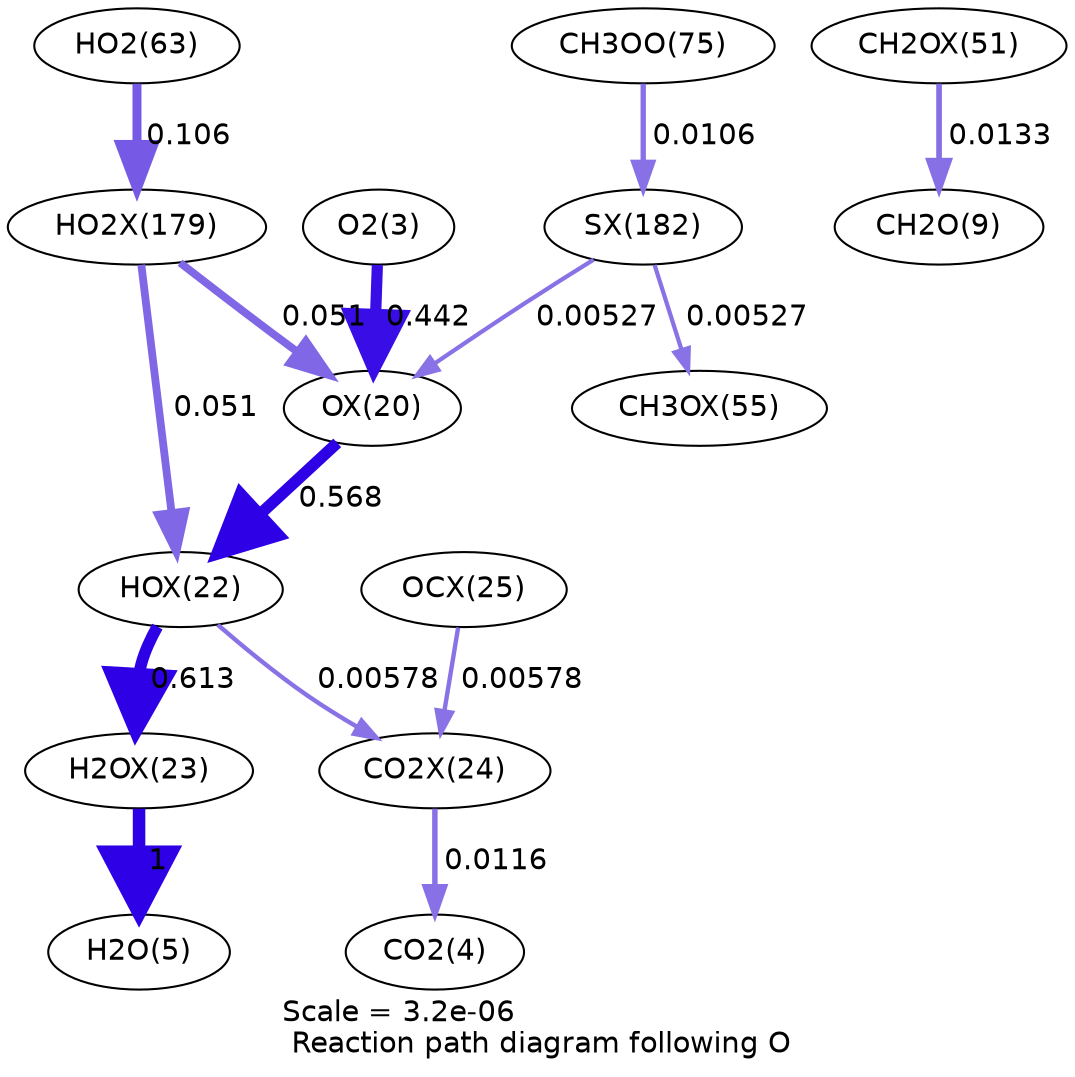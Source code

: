 digraph reaction_paths {
center=1;
s5 -> s64[fontname="Helvetica", penwidth=5.38, arrowsize=2.69, color="0.7, 0.942, 0.9"
, label=" 0.442"];
s64 -> s66[fontname="Helvetica", penwidth=5.57, arrowsize=2.79, color="0.7, 1.07, 0.9"
, label=" 0.568"];
s87 -> s64[fontname="Helvetica", penwidth=2.04, arrowsize=1.02, color="0.7, 0.505, 0.9"
, label=" 0.00527"];
s86 -> s64[fontname="Helvetica", penwidth=3.75, arrowsize=1.88, color="0.7, 0.551, 0.9"
, label=" 0.051"];
s66 -> s67[fontname="Helvetica", penwidth=5.63, arrowsize=2.82, color="0.7, 1.11, 0.9"
, label=" 0.613"];
s66 -> s68[fontname="Helvetica", penwidth=2.11, arrowsize=1.05, color="0.7, 0.506, 0.9"
, label=" 0.00578"];
s86 -> s66[fontname="Helvetica", penwidth=3.75, arrowsize=1.88, color="0.7, 0.551, 0.9"
, label=" 0.051"];
s67 -> s7[fontname="Helvetica", penwidth=6, arrowsize=3, color="0.7, 1.5, 0.9"
, label=" 1"];
s28 -> s87[fontname="Helvetica", penwidth=2.57, arrowsize=1.29, color="0.7, 0.511, 0.9"
, label=" 0.0106"];
s87 -> s81[fontname="Helvetica", penwidth=2.04, arrowsize=1.02, color="0.7, 0.505, 0.9"
, label=" 0.00527"];
s69 -> s68[fontname="Helvetica", penwidth=2.11, arrowsize=1.05, color="0.7, 0.506, 0.9"
, label=" 0.00578"];
s68 -> s6[fontname="Helvetica", penwidth=2.63, arrowsize=1.32, color="0.7, 0.512, 0.9"
, label=" 0.0116"];
s79 -> s11[fontname="Helvetica", penwidth=2.74, arrowsize=1.37, color="0.7, 0.513, 0.9"
, label=" 0.0133"];
s23 -> s86[fontname="Helvetica", penwidth=4.31, arrowsize=2.15, color="0.7, 0.606, 0.9"
, label=" 0.106"];
s5 [ fontname="Helvetica", label="O2(3)"];
s6 [ fontname="Helvetica", label="CO2(4)"];
s7 [ fontname="Helvetica", label="H2O(5)"];
s11 [ fontname="Helvetica", label="CH2O(9)"];
s23 [ fontname="Helvetica", label="HO2(63)"];
s28 [ fontname="Helvetica", label="CH3OO(75)"];
s64 [ fontname="Helvetica", label="OX(20)"];
s66 [ fontname="Helvetica", label="HOX(22)"];
s67 [ fontname="Helvetica", label="H2OX(23)"];
s68 [ fontname="Helvetica", label="CO2X(24)"];
s69 [ fontname="Helvetica", label="OCX(25)"];
s79 [ fontname="Helvetica", label="CH2OX(51)"];
s81 [ fontname="Helvetica", label="CH3OX(55)"];
s86 [ fontname="Helvetica", label="HO2X(179)"];
s87 [ fontname="Helvetica", label="SX(182)"];
 label = "Scale = 3.2e-06\l Reaction path diagram following O";
 fontname = "Helvetica";
}
